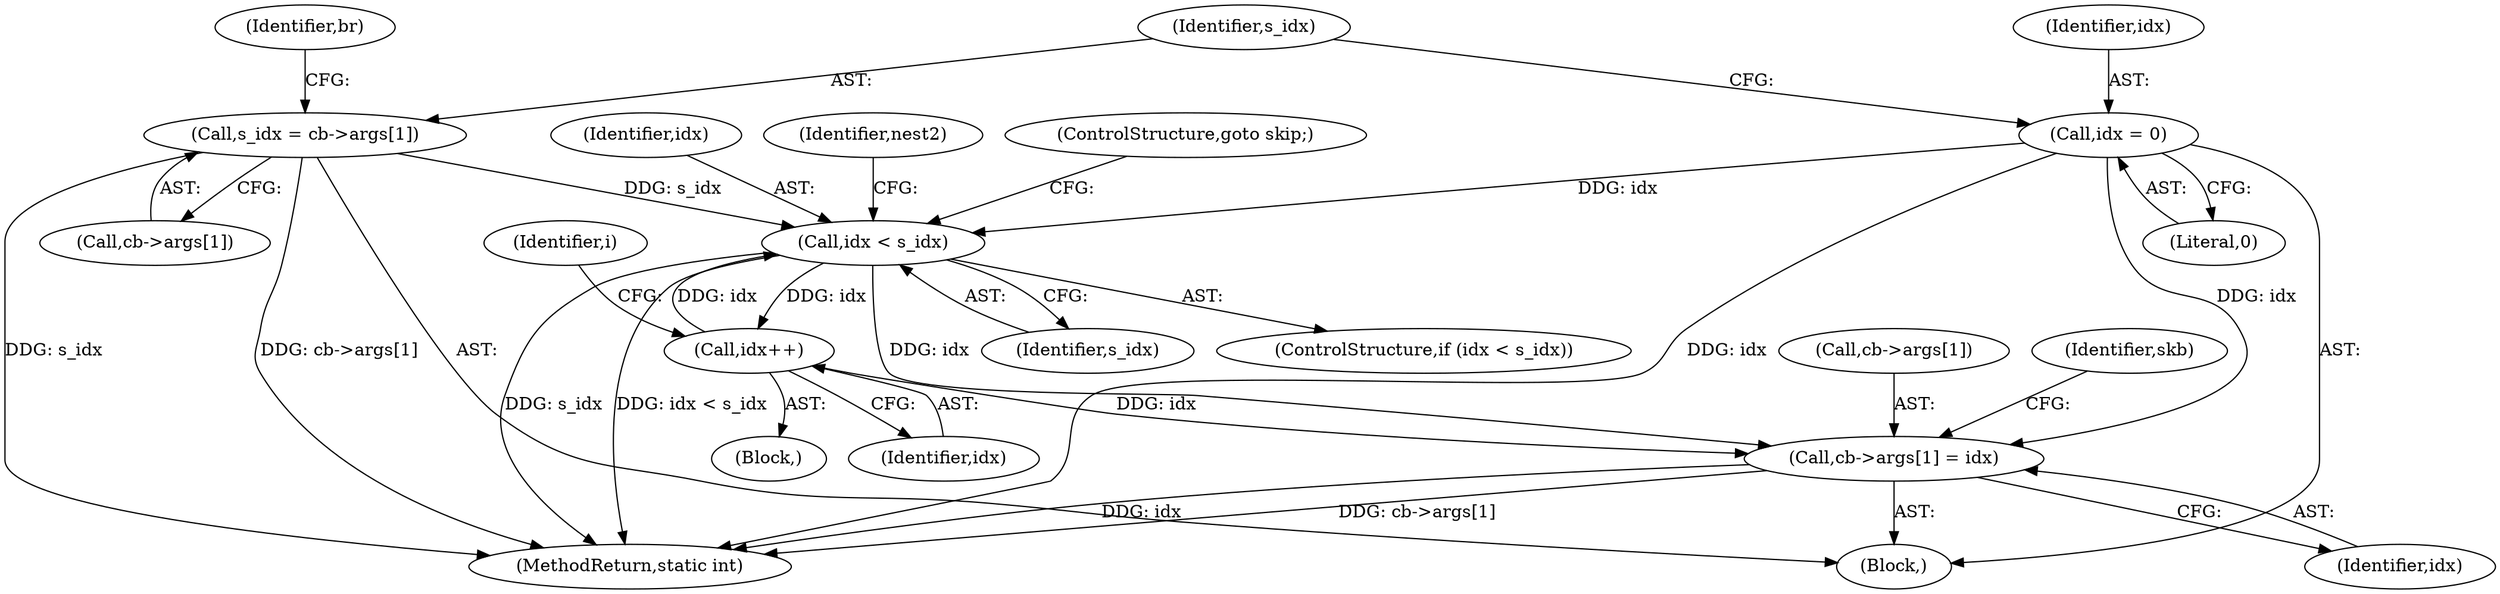 digraph "0_linux_c085c49920b2f900ba716b4ca1c1a55ece9872cc_0@array" {
"1000331" [label="(Call,cb->args[1] = idx)"];
"1000177" [label="(Call,idx < s_idx)"];
"1000328" [label="(Call,idx++)"];
"1000119" [label="(Call,idx = 0)"];
"1000123" [label="(Call,s_idx = cb->args[1])"];
"1000337" [label="(Identifier,idx)"];
"1000175" [label="(Block,)"];
"1000180" [label="(ControlStructure,goto skip;)"];
"1000119" [label="(Call,idx = 0)"];
"1000123" [label="(Call,s_idx = cb->args[1])"];
"1000332" [label="(Call,cb->args[1])"];
"1000176" [label="(ControlStructure,if (idx < s_idx))"];
"1000177" [label="(Call,idx < s_idx)"];
"1000169" [label="(Identifier,i)"];
"1000331" [label="(Call,cb->args[1] = idx)"];
"1000339" [label="(Identifier,skb)"];
"1000104" [label="(Block,)"];
"1000178" [label="(Identifier,idx)"];
"1000125" [label="(Call,cb->args[1])"];
"1000329" [label="(Identifier,idx)"];
"1000132" [label="(Identifier,br)"];
"1000120" [label="(Identifier,idx)"];
"1000328" [label="(Call,idx++)"];
"1000343" [label="(MethodReturn,static int)"];
"1000121" [label="(Literal,0)"];
"1000182" [label="(Identifier,nest2)"];
"1000179" [label="(Identifier,s_idx)"];
"1000124" [label="(Identifier,s_idx)"];
"1000331" -> "1000104"  [label="AST: "];
"1000331" -> "1000337"  [label="CFG: "];
"1000332" -> "1000331"  [label="AST: "];
"1000337" -> "1000331"  [label="AST: "];
"1000339" -> "1000331"  [label="CFG: "];
"1000331" -> "1000343"  [label="DDG: cb->args[1]"];
"1000331" -> "1000343"  [label="DDG: idx"];
"1000177" -> "1000331"  [label="DDG: idx"];
"1000328" -> "1000331"  [label="DDG: idx"];
"1000119" -> "1000331"  [label="DDG: idx"];
"1000177" -> "1000176"  [label="AST: "];
"1000177" -> "1000179"  [label="CFG: "];
"1000178" -> "1000177"  [label="AST: "];
"1000179" -> "1000177"  [label="AST: "];
"1000180" -> "1000177"  [label="CFG: "];
"1000182" -> "1000177"  [label="CFG: "];
"1000177" -> "1000343"  [label="DDG: s_idx"];
"1000177" -> "1000343"  [label="DDG: idx < s_idx"];
"1000328" -> "1000177"  [label="DDG: idx"];
"1000119" -> "1000177"  [label="DDG: idx"];
"1000123" -> "1000177"  [label="DDG: s_idx"];
"1000177" -> "1000328"  [label="DDG: idx"];
"1000328" -> "1000175"  [label="AST: "];
"1000328" -> "1000329"  [label="CFG: "];
"1000329" -> "1000328"  [label="AST: "];
"1000169" -> "1000328"  [label="CFG: "];
"1000119" -> "1000104"  [label="AST: "];
"1000119" -> "1000121"  [label="CFG: "];
"1000120" -> "1000119"  [label="AST: "];
"1000121" -> "1000119"  [label="AST: "];
"1000124" -> "1000119"  [label="CFG: "];
"1000119" -> "1000343"  [label="DDG: idx"];
"1000123" -> "1000104"  [label="AST: "];
"1000123" -> "1000125"  [label="CFG: "];
"1000124" -> "1000123"  [label="AST: "];
"1000125" -> "1000123"  [label="AST: "];
"1000132" -> "1000123"  [label="CFG: "];
"1000123" -> "1000343"  [label="DDG: cb->args[1]"];
"1000123" -> "1000343"  [label="DDG: s_idx"];
}
